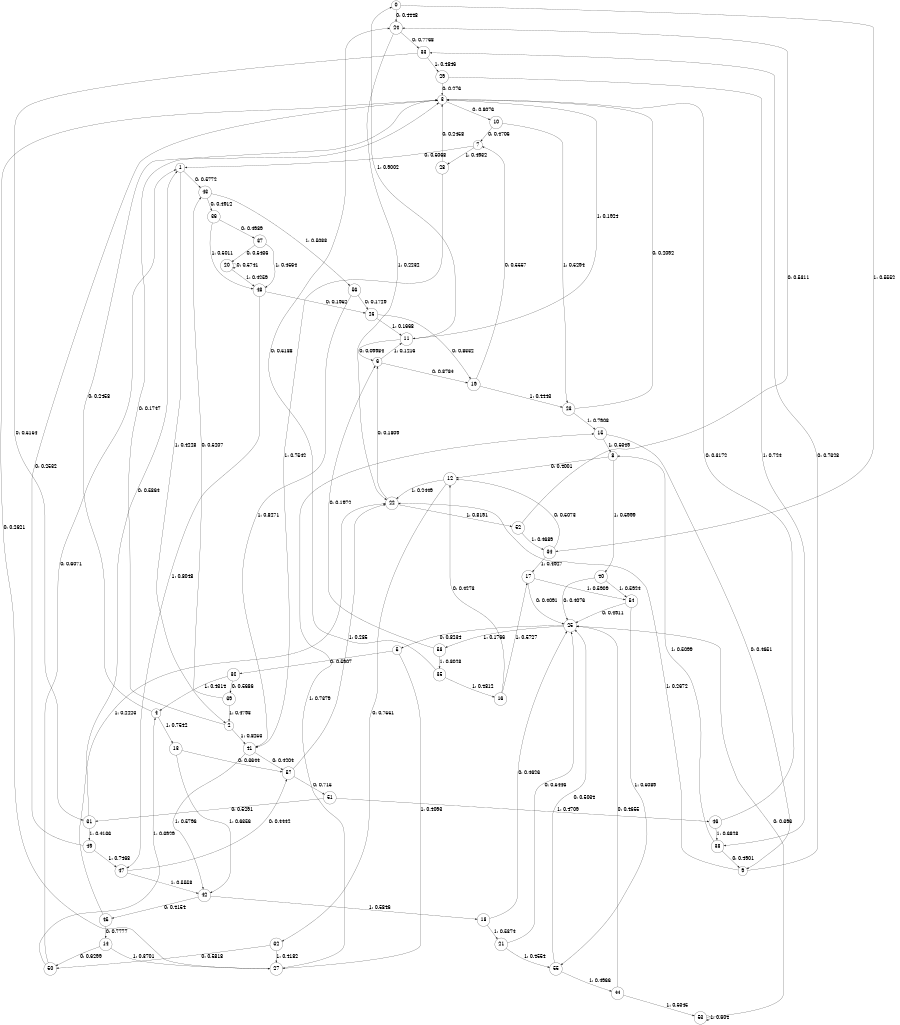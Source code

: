 digraph "ch7concat_phase3_L8" {
size = "6,8.5";
ratio = "fill";
node [shape = circle];
node [fontsize = 24];
edge [fontsize = 24];
0 -> 24 [label = "0: 0.4448   "];
0 -> 34 [label = "1: 0.5552   "];
1 -> 43 [label = "0: 0.5772   "];
1 -> 2 [label = "1: 0.4228   "];
2 -> 3 [label = "0: 0.1747   "];
2 -> 41 [label = "1: 0.8253   "];
3 -> 10 [label = "0: 0.8076   "];
3 -> 11 [label = "1: 0.1924   "];
4 -> 3 [label = "0: 0.2458   "];
4 -> 13 [label = "1: 0.7542   "];
5 -> 30 [label = "0: 0.5907   "];
5 -> 27 [label = "1: 0.4093   "];
6 -> 19 [label = "0: 0.8784   "];
6 -> 11 [label = "1: 0.1216   "];
7 -> 1 [label = "0: 0.5068   "];
7 -> 28 [label = "1: 0.4932   "];
8 -> 12 [label = "0: 0.4001   "];
8 -> 40 [label = "1: 0.5999   "];
9 -> 33 [label = "0: 0.7328   "];
9 -> 22 [label = "1: 0.2672   "];
10 -> 7 [label = "0: 0.4706   "];
10 -> 23 [label = "1: 0.5294   "];
11 -> 6 [label = "0: 0.09984  "];
11 -> 0 [label = "1: 0.9002   "];
12 -> 32 [label = "0: 0.7551   "];
12 -> 22 [label = "1: 0.2449   "];
13 -> 57 [label = "0: 0.3644   "];
13 -> 42 [label = "1: 0.6356   "];
14 -> 50 [label = "0: 0.6299   "];
14 -> 27 [label = "1: 0.3701   "];
15 -> 9 [label = "0: 0.4651   "];
15 -> 8 [label = "1: 0.5349   "];
16 -> 12 [label = "0: 0.4273   "];
16 -> 17 [label = "1: 0.5727   "];
17 -> 25 [label = "0: 0.4091   "];
17 -> 54 [label = "1: 0.5909   "];
18 -> 25 [label = "0: 0.4626   "];
18 -> 21 [label = "1: 0.5374   "];
19 -> 7 [label = "0: 0.5557   "];
19 -> 23 [label = "1: 0.4443   "];
20 -> 20 [label = "0: 0.5741   "];
20 -> 48 [label = "1: 0.4259   "];
21 -> 25 [label = "0: 0.5446   "];
21 -> 55 [label = "1: 0.4554   "];
22 -> 6 [label = "0: 0.1809   "];
22 -> 52 [label = "1: 0.8191   "];
23 -> 3 [label = "0: 0.2092   "];
23 -> 15 [label = "1: 0.7908   "];
24 -> 33 [label = "0: 0.7768   "];
24 -> 22 [label = "1: 0.2232   "];
25 -> 5 [label = "0: 0.8234   "];
25 -> 58 [label = "1: 0.1766   "];
26 -> 19 [label = "0: 0.8332   "];
26 -> 11 [label = "1: 0.1668   "];
27 -> 3 [label = "0: 0.2621   "];
27 -> 15 [label = "1: 0.7379   "];
28 -> 3 [label = "0: 0.2458   "];
28 -> 41 [label = "1: 0.7542   "];
29 -> 3 [label = "0: 0.276    "];
29 -> 38 [label = "1: 0.724    "];
30 -> 39 [label = "0: 0.5686   "];
30 -> 4 [label = "1: 0.4314   "];
31 -> 1 [label = "0: 0.5864   "];
31 -> 49 [label = "1: 0.4136   "];
32 -> 50 [label = "0: 0.5818   "];
32 -> 27 [label = "1: 0.4182   "];
33 -> 31 [label = "0: 0.5154   "];
33 -> 29 [label = "1: 0.4846   "];
34 -> 12 [label = "0: 0.5073   "];
34 -> 17 [label = "1: 0.4927   "];
35 -> 24 [label = "0: 0.5188   "];
35 -> 16 [label = "1: 0.4812   "];
36 -> 37 [label = "0: 0.4989   "];
36 -> 48 [label = "1: 0.5011   "];
37 -> 20 [label = "0: 0.5436   "];
37 -> 48 [label = "1: 0.4564   "];
38 -> 9 [label = "0: 0.4901   "];
38 -> 8 [label = "1: 0.5099   "];
39 -> 43 [label = "0: 0.5207   "];
39 -> 2 [label = "1: 0.4793   "];
40 -> 25 [label = "0: 0.4076   "];
40 -> 54 [label = "1: 0.5924   "];
41 -> 57 [label = "0: 0.4204   "];
41 -> 42 [label = "1: 0.5796   "];
42 -> 45 [label = "0: 0.4154   "];
42 -> 18 [label = "1: 0.5846   "];
43 -> 36 [label = "0: 0.4912   "];
43 -> 56 [label = "1: 0.5088   "];
44 -> 25 [label = "0: 0.4655   "];
44 -> 53 [label = "1: 0.5345   "];
45 -> 14 [label = "0: 0.7777   "];
45 -> 22 [label = "1: 0.2223   "];
46 -> 3 [label = "0: 0.3172   "];
46 -> 38 [label = "1: 0.6828   "];
47 -> 57 [label = "0: 0.4442   "];
47 -> 42 [label = "1: 0.5558   "];
48 -> 26 [label = "0: 0.1952   "];
48 -> 47 [label = "1: 0.8048   "];
49 -> 3 [label = "0: 0.2532   "];
49 -> 47 [label = "1: 0.7468   "];
50 -> 1 [label = "0: 0.6071   "];
50 -> 4 [label = "1: 0.3929   "];
51 -> 31 [label = "0: 0.5291   "];
51 -> 46 [label = "1: 0.4709   "];
52 -> 24 [label = "0: 0.5311   "];
52 -> 34 [label = "1: 0.4689   "];
53 -> 25 [label = "0: 0.396    "];
53 -> 53 [label = "1: 0.604    "];
54 -> 25 [label = "0: 0.4911   "];
54 -> 55 [label = "1: 0.5089   "];
55 -> 25 [label = "0: 0.5034   "];
55 -> 44 [label = "1: 0.4966   "];
56 -> 26 [label = "0: 0.1729   "];
56 -> 41 [label = "1: 0.8271   "];
57 -> 51 [label = "0: 0.715    "];
57 -> 22 [label = "1: 0.285    "];
58 -> 6 [label = "0: 0.1972   "];
58 -> 35 [label = "1: 0.8028   "];
}